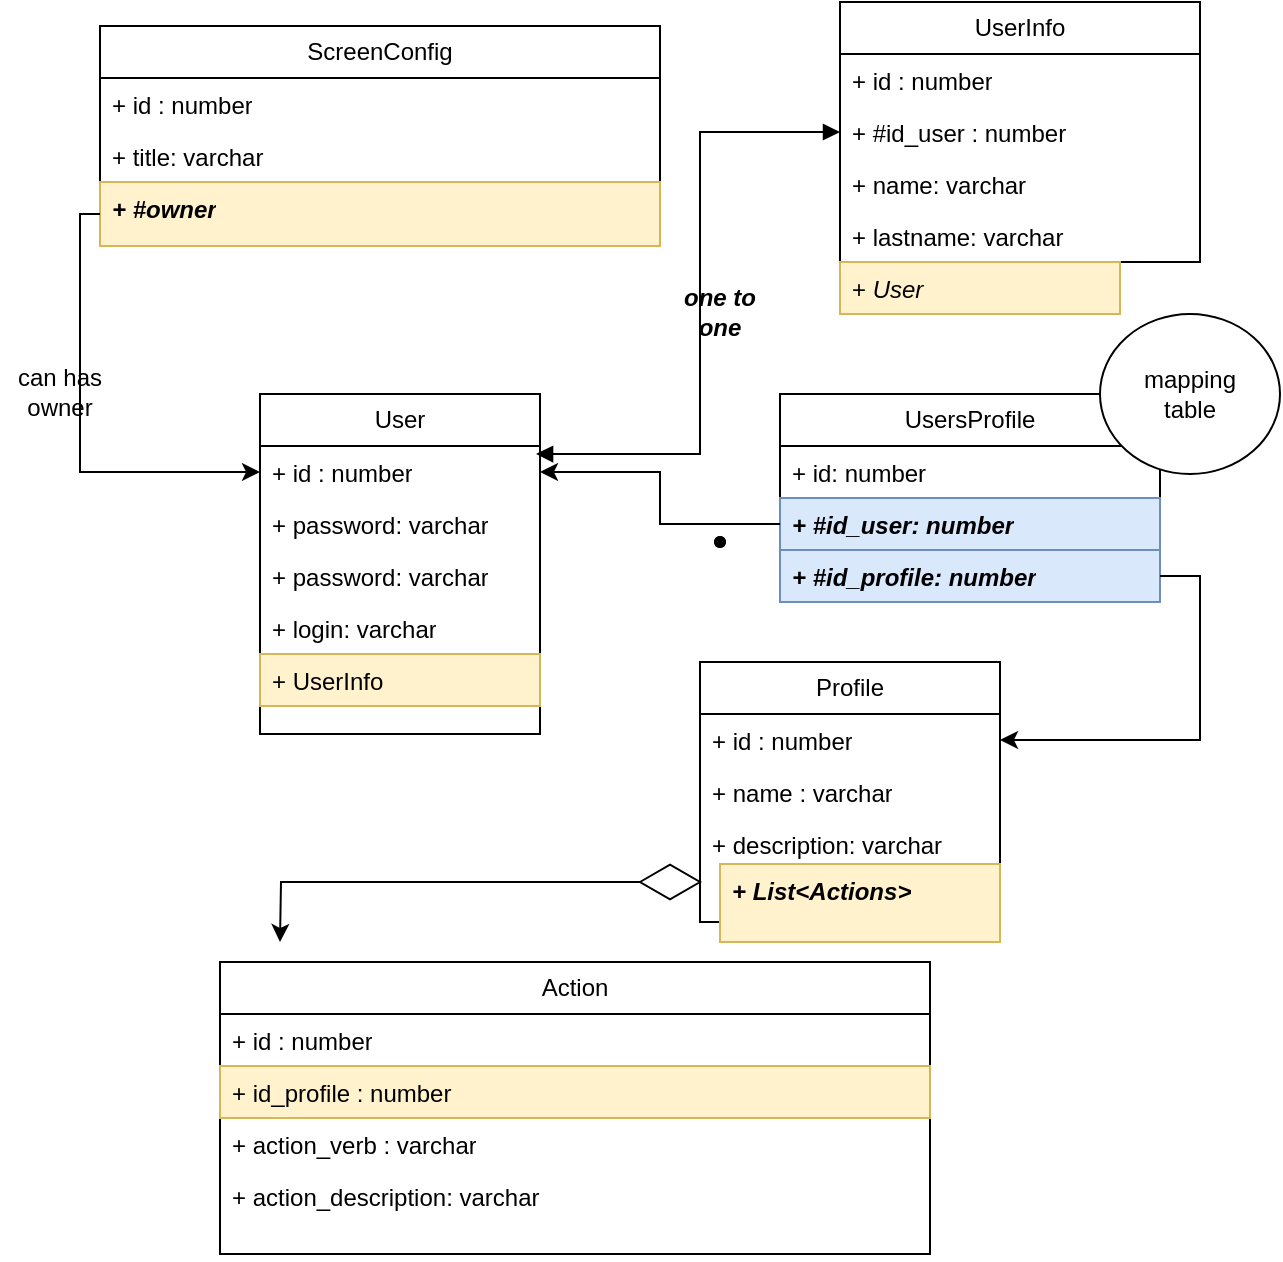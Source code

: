 <mxfile version="23.1.5" type="device">
  <diagram id="C5RBs43oDa-KdzZeNtuy" name="Page-1">
    <mxGraphModel dx="1687" dy="2153" grid="1" gridSize="10" guides="1" tooltips="1" connect="1" arrows="1" fold="1" page="1" pageScale="1" pageWidth="827" pageHeight="1169" math="0" shadow="0">
      <root>
        <mxCell id="WIyWlLk6GJQsqaUBKTNV-0" />
        <mxCell id="WIyWlLk6GJQsqaUBKTNV-1" parent="WIyWlLk6GJQsqaUBKTNV-0" />
        <mxCell id="FFRgrvQ1pzOsGYB82gd7-2" value="User" style="swimlane;fontStyle=0;childLayout=stackLayout;horizontal=1;startSize=26;fillColor=none;horizontalStack=0;resizeParent=1;resizeParentMax=0;resizeLast=0;collapsible=1;marginBottom=0;whiteSpace=wrap;html=1;" parent="WIyWlLk6GJQsqaUBKTNV-1" vertex="1">
          <mxGeometry x="180" y="166" width="140" height="170" as="geometry" />
        </mxCell>
        <mxCell id="FFRgrvQ1pzOsGYB82gd7-3" value="+ id : number" style="text;strokeColor=none;fillColor=none;align=left;verticalAlign=top;spacingLeft=4;spacingRight=4;overflow=hidden;rotatable=0;points=[[0,0.5],[1,0.5]];portConstraint=eastwest;whiteSpace=wrap;html=1;" parent="FFRgrvQ1pzOsGYB82gd7-2" vertex="1">
          <mxGeometry y="26" width="140" height="26" as="geometry" />
        </mxCell>
        <mxCell id="FFRgrvQ1pzOsGYB82gd7-4" value="+ password: varchar" style="text;strokeColor=none;fillColor=none;align=left;verticalAlign=top;spacingLeft=4;spacingRight=4;overflow=hidden;rotatable=0;points=[[0,0.5],[1,0.5]];portConstraint=eastwest;whiteSpace=wrap;html=1;" parent="FFRgrvQ1pzOsGYB82gd7-2" vertex="1">
          <mxGeometry y="52" width="140" height="26" as="geometry" />
        </mxCell>
        <mxCell id="PWdtyavK-Jc-XbsaOJ_v-1" value="+ password: varchar" style="text;strokeColor=none;fillColor=none;align=left;verticalAlign=top;spacingLeft=4;spacingRight=4;overflow=hidden;rotatable=0;points=[[0,0.5],[1,0.5]];portConstraint=eastwest;whiteSpace=wrap;html=1;" vertex="1" parent="FFRgrvQ1pzOsGYB82gd7-2">
          <mxGeometry y="78" width="140" height="26" as="geometry" />
        </mxCell>
        <mxCell id="FFRgrvQ1pzOsGYB82gd7-5" value="+ login: varchar" style="text;strokeColor=none;fillColor=none;align=left;verticalAlign=top;spacingLeft=4;spacingRight=4;overflow=hidden;rotatable=0;points=[[0,0.5],[1,0.5]];portConstraint=eastwest;whiteSpace=wrap;html=1;" parent="FFRgrvQ1pzOsGYB82gd7-2" vertex="1">
          <mxGeometry y="104" width="140" height="66" as="geometry" />
        </mxCell>
        <mxCell id="FFRgrvQ1pzOsGYB82gd7-6" value="Profile" style="swimlane;fontStyle=0;childLayout=stackLayout;horizontal=1;startSize=26;fillColor=none;horizontalStack=0;resizeParent=1;resizeParentMax=0;resizeLast=0;collapsible=1;marginBottom=0;whiteSpace=wrap;html=1;" parent="WIyWlLk6GJQsqaUBKTNV-1" vertex="1">
          <mxGeometry x="400" y="300" width="150" height="130" as="geometry" />
        </mxCell>
        <mxCell id="FFRgrvQ1pzOsGYB82gd7-7" value="+ id : number&lt;div&gt;&lt;br/&gt;&lt;/div&gt;" style="text;strokeColor=none;fillColor=none;align=left;verticalAlign=top;spacingLeft=4;spacingRight=4;overflow=hidden;rotatable=0;points=[[0,0.5],[1,0.5]];portConstraint=eastwest;whiteSpace=wrap;html=1;" parent="FFRgrvQ1pzOsGYB82gd7-6" vertex="1">
          <mxGeometry y="26" width="150" height="26" as="geometry" />
        </mxCell>
        <mxCell id="FFRgrvQ1pzOsGYB82gd7-8" value="+ name : varchar" style="text;strokeColor=none;fillColor=none;align=left;verticalAlign=top;spacingLeft=4;spacingRight=4;overflow=hidden;rotatable=0;points=[[0,0.5],[1,0.5]];portConstraint=eastwest;whiteSpace=wrap;html=1;" parent="FFRgrvQ1pzOsGYB82gd7-6" vertex="1">
          <mxGeometry y="52" width="150" height="26" as="geometry" />
        </mxCell>
        <mxCell id="FFRgrvQ1pzOsGYB82gd7-9" value="+ description: varchar" style="text;strokeColor=none;fillColor=none;align=left;verticalAlign=top;spacingLeft=4;spacingRight=4;overflow=hidden;rotatable=0;points=[[0,0.5],[1,0.5]];portConstraint=eastwest;whiteSpace=wrap;html=1;" parent="FFRgrvQ1pzOsGYB82gd7-6" vertex="1">
          <mxGeometry y="78" width="150" height="52" as="geometry" />
        </mxCell>
        <mxCell id="FFRgrvQ1pzOsGYB82gd7-10" value="UsersProfile" style="swimlane;fontStyle=0;childLayout=stackLayout;horizontal=1;startSize=26;fillColor=none;horizontalStack=0;resizeParent=1;resizeParentMax=0;resizeLast=0;collapsible=1;marginBottom=0;whiteSpace=wrap;html=1;" parent="WIyWlLk6GJQsqaUBKTNV-1" vertex="1">
          <mxGeometry x="440" y="166" width="190" height="104" as="geometry" />
        </mxCell>
        <mxCell id="FFRgrvQ1pzOsGYB82gd7-11" value="+ id: number" style="text;strokeColor=none;fillColor=none;align=left;verticalAlign=top;spacingLeft=4;spacingRight=4;overflow=hidden;rotatable=0;points=[[0,0.5],[1,0.5]];portConstraint=eastwest;whiteSpace=wrap;html=1;" parent="FFRgrvQ1pzOsGYB82gd7-10" vertex="1">
          <mxGeometry y="26" width="190" height="26" as="geometry" />
        </mxCell>
        <mxCell id="FFRgrvQ1pzOsGYB82gd7-12" value="+ #id_user: number&lt;div&gt;&lt;br&gt;&lt;/div&gt;" style="text;strokeColor=#6c8ebf;fillColor=#dae8fc;align=left;verticalAlign=top;spacingLeft=4;spacingRight=4;overflow=hidden;rotatable=0;points=[[0,0.5],[1,0.5]];portConstraint=eastwest;whiteSpace=wrap;html=1;fontStyle=3" parent="FFRgrvQ1pzOsGYB82gd7-10" vertex="1">
          <mxGeometry y="52" width="190" height="26" as="geometry" />
        </mxCell>
        <mxCell id="FFRgrvQ1pzOsGYB82gd7-13" value="+ #id_profile: number" style="text;strokeColor=#6c8ebf;fillColor=#dae8fc;align=left;verticalAlign=top;spacingLeft=4;spacingRight=4;overflow=hidden;rotatable=0;points=[[0,0.5],[1,0.5]];portConstraint=eastwest;whiteSpace=wrap;html=1;fontStyle=3" parent="FFRgrvQ1pzOsGYB82gd7-10" vertex="1">
          <mxGeometry y="78" width="190" height="26" as="geometry" />
        </mxCell>
        <mxCell id="FFRgrvQ1pzOsGYB82gd7-19" value="UserInfo" style="swimlane;fontStyle=0;childLayout=stackLayout;horizontal=1;startSize=26;fillColor=none;horizontalStack=0;resizeParent=1;resizeParentMax=0;resizeLast=0;collapsible=1;marginBottom=0;whiteSpace=wrap;html=1;" parent="WIyWlLk6GJQsqaUBKTNV-1" vertex="1">
          <mxGeometry x="470" y="-30" width="180" height="130" as="geometry" />
        </mxCell>
        <mxCell id="FFRgrvQ1pzOsGYB82gd7-20" value="+ id : number" style="text;strokeColor=none;fillColor=none;align=left;verticalAlign=top;spacingLeft=4;spacingRight=4;overflow=hidden;rotatable=0;points=[[0,0.5],[1,0.5]];portConstraint=eastwest;whiteSpace=wrap;html=1;" parent="FFRgrvQ1pzOsGYB82gd7-19" vertex="1">
          <mxGeometry y="26" width="180" height="26" as="geometry" />
        </mxCell>
        <mxCell id="FFRgrvQ1pzOsGYB82gd7-24" value="+ #id_user : number" style="text;strokeColor=none;fillColor=none;align=left;verticalAlign=top;spacingLeft=4;spacingRight=4;overflow=hidden;rotatable=0;points=[[0,0.5],[1,0.5]];portConstraint=eastwest;whiteSpace=wrap;html=1;" parent="FFRgrvQ1pzOsGYB82gd7-19" vertex="1">
          <mxGeometry y="52" width="180" height="26" as="geometry" />
        </mxCell>
        <mxCell id="FFRgrvQ1pzOsGYB82gd7-21" value="+ name: varchar" style="text;strokeColor=none;fillColor=none;align=left;verticalAlign=top;spacingLeft=4;spacingRight=4;overflow=hidden;rotatable=0;points=[[0,0.5],[1,0.5]];portConstraint=eastwest;whiteSpace=wrap;html=1;" parent="FFRgrvQ1pzOsGYB82gd7-19" vertex="1">
          <mxGeometry y="78" width="180" height="26" as="geometry" />
        </mxCell>
        <mxCell id="FFRgrvQ1pzOsGYB82gd7-22" value="+ lastname: varchar" style="text;strokeColor=none;fillColor=none;align=left;verticalAlign=top;spacingLeft=4;spacingRight=4;overflow=hidden;rotatable=0;points=[[0,0.5],[1,0.5]];portConstraint=eastwest;whiteSpace=wrap;html=1;" parent="FFRgrvQ1pzOsGYB82gd7-19" vertex="1">
          <mxGeometry y="104" width="180" height="26" as="geometry" />
        </mxCell>
        <mxCell id="FFRgrvQ1pzOsGYB82gd7-25" value="" style="endArrow=block;startArrow=block;endFill=1;startFill=1;html=1;rounded=0;entryX=0;entryY=0.5;entryDx=0;entryDy=0;exitX=0.986;exitY=0.154;exitDx=0;exitDy=0;exitPerimeter=0;" parent="WIyWlLk6GJQsqaUBKTNV-1" source="FFRgrvQ1pzOsGYB82gd7-3" target="FFRgrvQ1pzOsGYB82gd7-24" edge="1">
          <mxGeometry width="160" relative="1" as="geometry">
            <mxPoint x="290.005" y="252.01" as="sourcePoint" />
            <mxPoint x="403.76" y="220.004" as="targetPoint" />
            <Array as="points">
              <mxPoint x="400" y="196" />
              <mxPoint x="400" y="35" />
            </Array>
          </mxGeometry>
        </mxCell>
        <mxCell id="FFRgrvQ1pzOsGYB82gd7-26" value="Action" style="swimlane;fontStyle=0;childLayout=stackLayout;horizontal=1;startSize=26;fillColor=none;horizontalStack=0;resizeParent=1;resizeParentMax=0;resizeLast=0;collapsible=1;marginBottom=0;whiteSpace=wrap;html=1;" parent="WIyWlLk6GJQsqaUBKTNV-1" vertex="1">
          <mxGeometry x="160" y="450" width="355" height="146" as="geometry" />
        </mxCell>
        <mxCell id="FFRgrvQ1pzOsGYB82gd7-27" value="+ id : number&lt;div&gt;&lt;br/&gt;&lt;/div&gt;" style="text;strokeColor=none;fillColor=none;align=left;verticalAlign=top;spacingLeft=4;spacingRight=4;overflow=hidden;rotatable=0;points=[[0,0.5],[1,0.5]];portConstraint=eastwest;whiteSpace=wrap;html=1;" parent="FFRgrvQ1pzOsGYB82gd7-26" vertex="1">
          <mxGeometry y="26" width="355" height="26" as="geometry" />
        </mxCell>
        <mxCell id="FFRgrvQ1pzOsGYB82gd7-31" value="+ id_profile : number&lt;div&gt;&lt;br&gt;&lt;/div&gt;" style="text;strokeColor=#d6b656;fillColor=#fff2cc;align=left;verticalAlign=top;spacingLeft=4;spacingRight=4;overflow=hidden;rotatable=0;points=[[0,0.5],[1,0.5]];portConstraint=eastwest;whiteSpace=wrap;html=1;" parent="FFRgrvQ1pzOsGYB82gd7-26" vertex="1">
          <mxGeometry y="52" width="355" height="26" as="geometry" />
        </mxCell>
        <mxCell id="FFRgrvQ1pzOsGYB82gd7-28" value="+ action_verb : varchar&lt;div&gt;&lt;br/&gt;&lt;/div&gt;" style="text;strokeColor=none;fillColor=none;align=left;verticalAlign=top;spacingLeft=4;spacingRight=4;overflow=hidden;rotatable=0;points=[[0,0.5],[1,0.5]];portConstraint=eastwest;whiteSpace=wrap;html=1;" parent="FFRgrvQ1pzOsGYB82gd7-26" vertex="1">
          <mxGeometry y="78" width="355" height="26" as="geometry" />
        </mxCell>
        <mxCell id="FFRgrvQ1pzOsGYB82gd7-29" value="+ action_description: varchar" style="text;strokeColor=none;fillColor=none;align=left;verticalAlign=top;spacingLeft=4;spacingRight=4;overflow=hidden;rotatable=0;points=[[0,0.5],[1,0.5]];portConstraint=eastwest;whiteSpace=wrap;html=1;" parent="FFRgrvQ1pzOsGYB82gd7-26" vertex="1">
          <mxGeometry y="104" width="355" height="42" as="geometry" />
        </mxCell>
        <mxCell id="FFRgrvQ1pzOsGYB82gd7-32" style="edgeStyle=orthogonalEdgeStyle;rounded=0;orthogonalLoop=1;jettySize=auto;html=1;exitX=0;exitY=0.5;exitDx=0;exitDy=0;" parent="WIyWlLk6GJQsqaUBKTNV-1" source="PWdtyavK-Jc-XbsaOJ_v-6" edge="1">
          <mxGeometry relative="1" as="geometry">
            <mxPoint x="190" y="440" as="targetPoint" />
          </mxGeometry>
        </mxCell>
        <mxCell id="FFRgrvQ1pzOsGYB82gd7-33" value="ScreenConfig" style="swimlane;fontStyle=0;childLayout=stackLayout;horizontal=1;startSize=26;fillColor=none;horizontalStack=0;resizeParent=1;resizeParentMax=0;resizeLast=0;collapsible=1;marginBottom=0;whiteSpace=wrap;html=1;" parent="WIyWlLk6GJQsqaUBKTNV-1" vertex="1">
          <mxGeometry x="100" y="-18" width="280" height="110" as="geometry" />
        </mxCell>
        <mxCell id="FFRgrvQ1pzOsGYB82gd7-34" value="+ id : number&lt;div&gt;&lt;br/&gt;&lt;/div&gt;" style="text;strokeColor=none;fillColor=none;align=left;verticalAlign=top;spacingLeft=4;spacingRight=4;overflow=hidden;rotatable=0;points=[[0,0.5],[1,0.5]];portConstraint=eastwest;whiteSpace=wrap;html=1;" parent="FFRgrvQ1pzOsGYB82gd7-33" vertex="1">
          <mxGeometry y="26" width="280" height="26" as="geometry" />
        </mxCell>
        <mxCell id="FFRgrvQ1pzOsGYB82gd7-35" value="+ title: varchar&lt;div&gt;&lt;br&gt;&lt;/div&gt;" style="text;strokeColor=none;fillColor=none;align=left;verticalAlign=top;spacingLeft=4;spacingRight=4;overflow=hidden;rotatable=0;points=[[0,0.5],[1,0.5]];portConstraint=eastwest;whiteSpace=wrap;html=1;" parent="FFRgrvQ1pzOsGYB82gd7-33" vertex="1">
          <mxGeometry y="52" width="280" height="26" as="geometry" />
        </mxCell>
        <mxCell id="FFRgrvQ1pzOsGYB82gd7-39" value="+ #owner" style="text;strokeColor=#d6b656;fillColor=#fff2cc;align=left;verticalAlign=top;spacingLeft=4;spacingRight=4;overflow=hidden;rotatable=0;points=[[0,0.5],[1,0.5]];portConstraint=eastwest;whiteSpace=wrap;html=1;fontStyle=3" parent="FFRgrvQ1pzOsGYB82gd7-33" vertex="1">
          <mxGeometry y="78" width="280" height="32" as="geometry" />
        </mxCell>
        <mxCell id="FFRgrvQ1pzOsGYB82gd7-43" style="edgeStyle=orthogonalEdgeStyle;rounded=0;orthogonalLoop=1;jettySize=auto;html=1;exitX=0;exitY=0.5;exitDx=0;exitDy=0;entryX=0;entryY=0.5;entryDx=0;entryDy=0;" parent="WIyWlLk6GJQsqaUBKTNV-1" source="FFRgrvQ1pzOsGYB82gd7-39" target="FFRgrvQ1pzOsGYB82gd7-3" edge="1">
          <mxGeometry relative="1" as="geometry">
            <Array as="points">
              <mxPoint x="90" y="76" />
              <mxPoint x="90" y="205" />
            </Array>
          </mxGeometry>
        </mxCell>
        <mxCell id="PWdtyavK-Jc-XbsaOJ_v-0" style="edgeStyle=orthogonalEdgeStyle;rounded=0;orthogonalLoop=1;jettySize=auto;html=1;exitX=1;exitY=0.5;exitDx=0;exitDy=0;" edge="1" parent="WIyWlLk6GJQsqaUBKTNV-1" source="FFRgrvQ1pzOsGYB82gd7-13" target="FFRgrvQ1pzOsGYB82gd7-7">
          <mxGeometry relative="1" as="geometry" />
        </mxCell>
        <mxCell id="PWdtyavK-Jc-XbsaOJ_v-3" style="edgeStyle=orthogonalEdgeStyle;rounded=0;orthogonalLoop=1;jettySize=auto;html=1;exitX=0;exitY=0.5;exitDx=0;exitDy=0;entryX=1;entryY=0.5;entryDx=0;entryDy=0;" edge="1" parent="WIyWlLk6GJQsqaUBKTNV-1" source="FFRgrvQ1pzOsGYB82gd7-12" target="FFRgrvQ1pzOsGYB82gd7-3">
          <mxGeometry relative="1" as="geometry" />
        </mxCell>
        <mxCell id="PWdtyavK-Jc-XbsaOJ_v-4" value="" style="shape=waypoint;sketch=0;fillStyle=solid;size=6;pointerEvents=1;points=[];fillColor=none;resizable=0;rotatable=0;perimeter=centerPerimeter;snapToPoint=1;" vertex="1" parent="WIyWlLk6GJQsqaUBKTNV-1">
          <mxGeometry x="400" y="230" width="20" height="20" as="geometry" />
        </mxCell>
        <mxCell id="PWdtyavK-Jc-XbsaOJ_v-5" value="" style="shape=waypoint;sketch=0;fillStyle=solid;size=6;pointerEvents=1;points=[];fillColor=none;resizable=0;rotatable=0;perimeter=centerPerimeter;snapToPoint=1;" vertex="1" parent="WIyWlLk6GJQsqaUBKTNV-1">
          <mxGeometry x="400" y="230" width="20" height="20" as="geometry" />
        </mxCell>
        <mxCell id="PWdtyavK-Jc-XbsaOJ_v-6" value="" style="html=1;whiteSpace=wrap;aspect=fixed;shape=isoRectangle;fontColor=#66B2FF;" vertex="1" parent="WIyWlLk6GJQsqaUBKTNV-1">
          <mxGeometry x="370" y="401" width="30" height="18" as="geometry" />
        </mxCell>
        <mxCell id="PWdtyavK-Jc-XbsaOJ_v-8" value="+ List&amp;lt;Actions&amp;gt;" style="text;strokeColor=#d6b656;fillColor=#fff2cc;align=left;verticalAlign=top;spacingLeft=4;spacingRight=4;overflow=hidden;rotatable=0;points=[[0,0.5],[1,0.5]];portConstraint=eastwest;whiteSpace=wrap;html=1;fontStyle=3" vertex="1" parent="WIyWlLk6GJQsqaUBKTNV-1">
          <mxGeometry x="410" y="401" width="140" height="39" as="geometry" />
        </mxCell>
        <mxCell id="PWdtyavK-Jc-XbsaOJ_v-14" value="can has owner" style="text;strokeColor=none;align=center;fillColor=none;html=1;verticalAlign=middle;whiteSpace=wrap;rounded=0;" vertex="1" parent="WIyWlLk6GJQsqaUBKTNV-1">
          <mxGeometry x="50" y="150" width="60" height="30" as="geometry" />
        </mxCell>
        <mxCell id="PWdtyavK-Jc-XbsaOJ_v-15" value="+ UserInfo" style="text;strokeColor=#d6b656;fillColor=#fff2cc;align=left;verticalAlign=top;spacingLeft=4;spacingRight=4;overflow=hidden;rotatable=0;points=[[0,0.5],[1,0.5]];portConstraint=eastwest;whiteSpace=wrap;html=1;" vertex="1" parent="WIyWlLk6GJQsqaUBKTNV-1">
          <mxGeometry x="180" y="296" width="140" height="26" as="geometry" />
        </mxCell>
        <mxCell id="PWdtyavK-Jc-XbsaOJ_v-16" value="+ &lt;i&gt;User&lt;/i&gt;" style="text;strokeColor=#d6b656;fillColor=#fff2cc;align=left;verticalAlign=top;spacingLeft=4;spacingRight=4;overflow=hidden;rotatable=0;points=[[0,0.5],[1,0.5]];portConstraint=eastwest;whiteSpace=wrap;html=1;" vertex="1" parent="WIyWlLk6GJQsqaUBKTNV-1">
          <mxGeometry x="470" y="100" width="140" height="26" as="geometry" />
        </mxCell>
        <mxCell id="PWdtyavK-Jc-XbsaOJ_v-17" value="&lt;b&gt;&lt;i&gt;one to one&lt;/i&gt;&lt;/b&gt;" style="text;strokeColor=none;align=center;fillColor=none;html=1;verticalAlign=middle;whiteSpace=wrap;rounded=0;" vertex="1" parent="WIyWlLk6GJQsqaUBKTNV-1">
          <mxGeometry x="380" y="110" width="60" height="30" as="geometry" />
        </mxCell>
        <mxCell id="PWdtyavK-Jc-XbsaOJ_v-18" value="mapping&lt;br&gt;table" style="ellipse;whiteSpace=wrap;html=1;" vertex="1" parent="WIyWlLk6GJQsqaUBKTNV-1">
          <mxGeometry x="600" y="126" width="90" height="80" as="geometry" />
        </mxCell>
      </root>
    </mxGraphModel>
  </diagram>
</mxfile>

